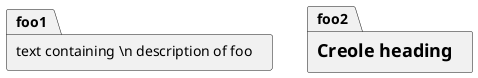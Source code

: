 {
  "sha1": "p8u7cnss9xu2xf7i7i8f97x5ex64r7x",
  "insertion": {
    "when": "2024-06-04T17:28:40.790Z",
    "user": "plantuml@gmail.com"
  }
}
@startuml
package foo1 [
  text containing \n description of foo
]

package foo2 [
  = Creole heading
]
@enduml
